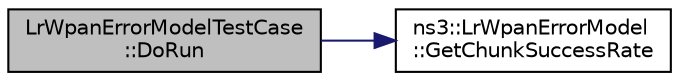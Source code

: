 digraph "LrWpanErrorModelTestCase::DoRun"
{
  edge [fontname="Helvetica",fontsize="10",labelfontname="Helvetica",labelfontsize="10"];
  node [fontname="Helvetica",fontsize="10",shape=record];
  rankdir="LR";
  Node1 [label="LrWpanErrorModelTestCase\l::DoRun",height=0.2,width=0.4,color="black", fillcolor="grey75", style="filled", fontcolor="black"];
  Node1 -> Node2 [color="midnightblue",fontsize="10",style="solid"];
  Node2 [label="ns3::LrWpanErrorModel\l::GetChunkSuccessRate",height=0.2,width=0.4,color="black", fillcolor="white", style="filled",URL="$dd/d8f/classns3_1_1LrWpanErrorModel.html#a6a17b1622b7fc3582b9608b94782384b"];
}
